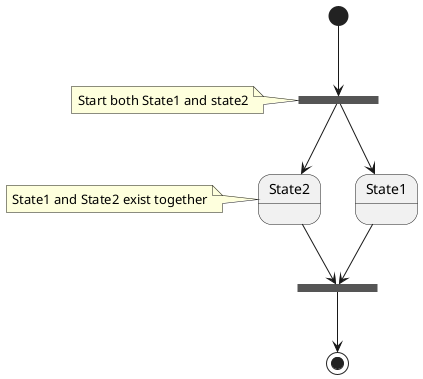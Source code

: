 @startuml Test

state Fork <<fork>>
note left: Start both State1 and state2

state Join <<join>>

[*] --> Fork
Fork --> State1
Fork --> State2
State1 --> Join
note left: State1 and State2 exist together

State2 --> Join
Join --> [*]
@enduml